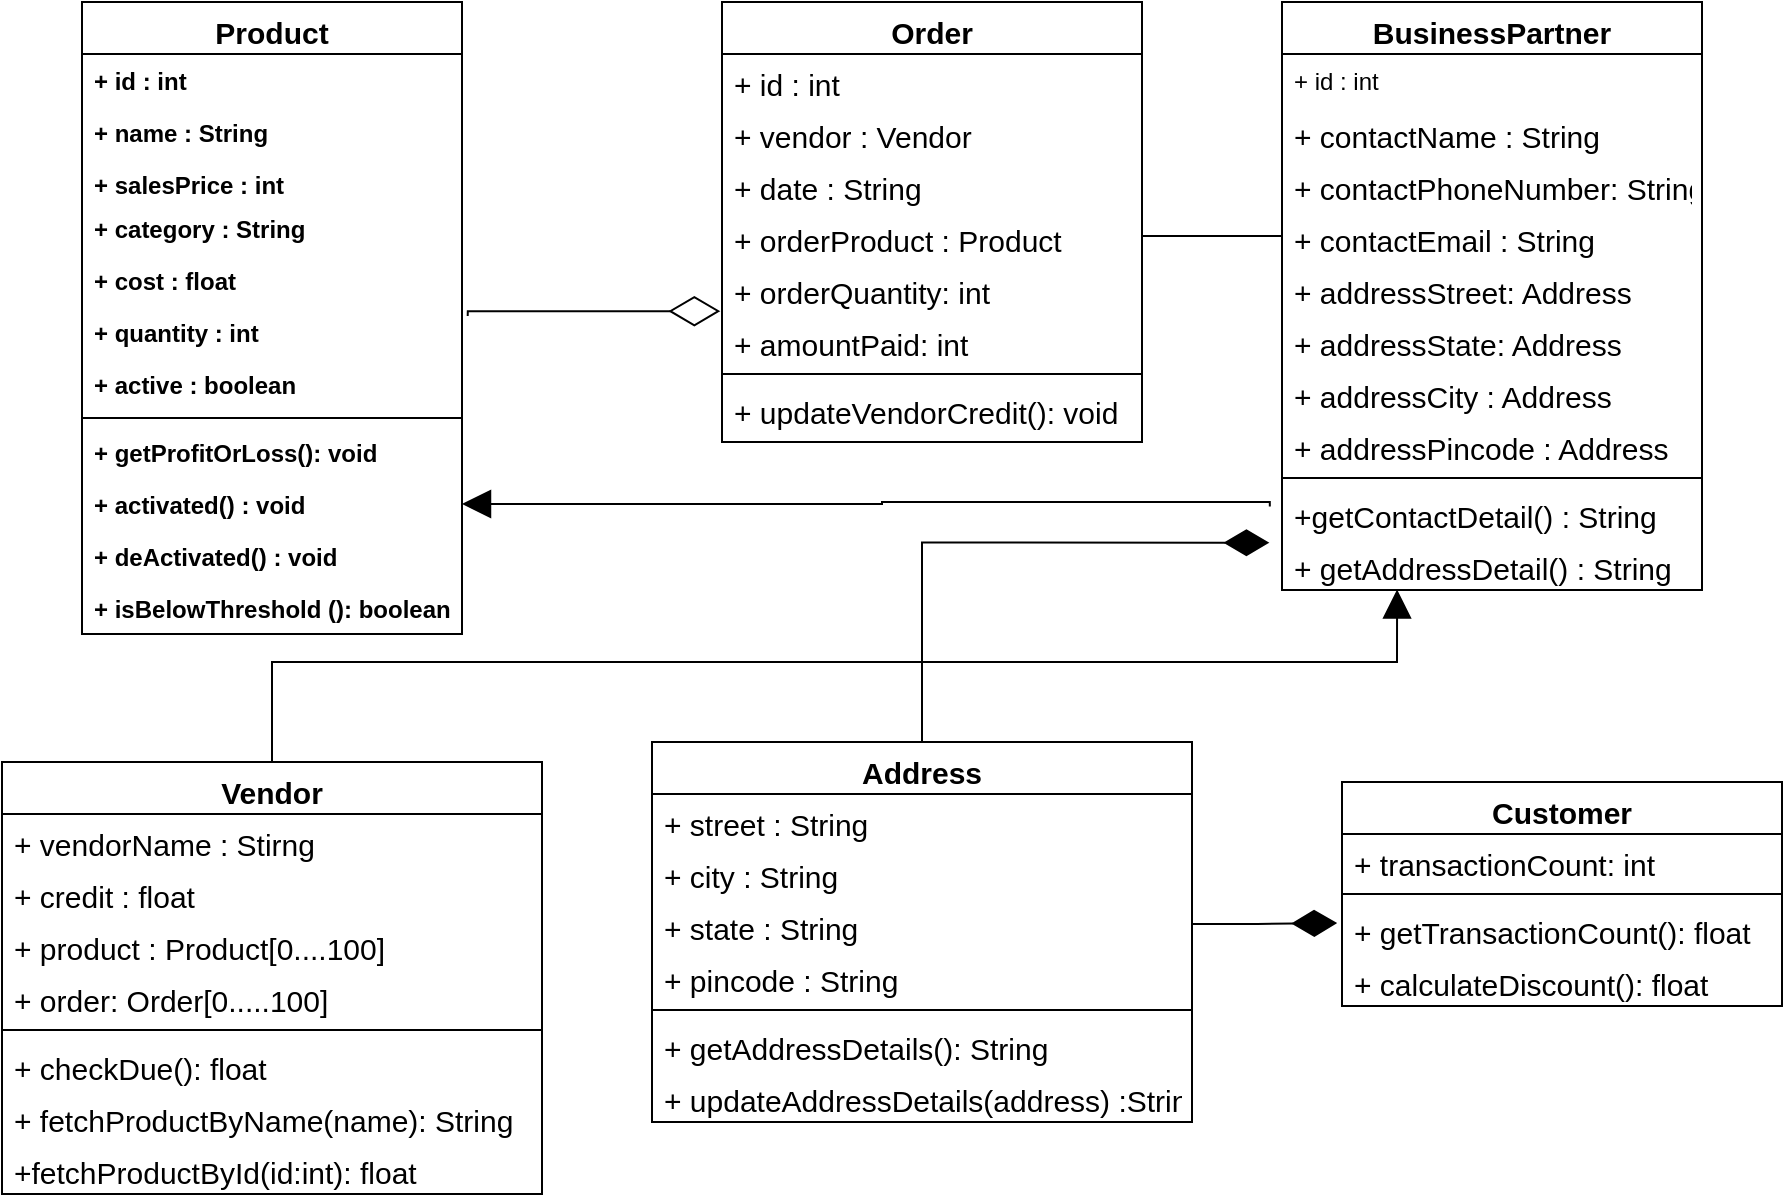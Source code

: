 <mxfile version="17.1.3" type="device"><diagram id="C5RBs43oDa-KdzZeNtuy" name="Page-1"><mxGraphModel dx="1221" dy="644" grid="1" gridSize="10" guides="1" tooltips="1" connect="1" arrows="1" fold="1" page="1" pageScale="1" pageWidth="827" pageHeight="1169" math="0" shadow="0"><root><mxCell id="WIyWlLk6GJQsqaUBKTNV-0"/><mxCell id="WIyWlLk6GJQsqaUBKTNV-1" parent="WIyWlLk6GJQsqaUBKTNV-0"/><mxCell id="HBBl9iI9SD7iwMuxUhvq-14" style="edgeStyle=orthogonalEdgeStyle;rounded=0;orthogonalLoop=1;jettySize=auto;html=1;entryX=-0.004;entryY=0.946;entryDx=0;entryDy=0;entryPerimeter=0;fontSize=15;endArrow=diamondThin;endFill=0;startSize=11;endSize=23;targetPerimeterSpacing=15;sourcePerimeterSpacing=21;exitX=1.015;exitY=0.192;exitDx=0;exitDy=0;exitPerimeter=0;" edge="1" parent="WIyWlLk6GJQsqaUBKTNV-1" source="Hgo_I5OkshNHhgk1caEc-154" target="Hgo_I5OkshNHhgk1caEc-165"><mxGeometry relative="1" as="geometry"><Array as="points"><mxPoint x="463" y="185"/></Array></mxGeometry></mxCell><mxCell id="Hgo_I5OkshNHhgk1caEc-5" value="Product" style="swimlane;fontStyle=1;align=center;verticalAlign=top;childLayout=stackLayout;horizontal=1;startSize=26;horizontalStack=0;resizeParent=1;resizeParentMax=0;resizeLast=0;collapsible=1;marginBottom=0;fontSize=15;" parent="WIyWlLk6GJQsqaUBKTNV-1" vertex="1"><mxGeometry x="270" y="30" width="190" height="316" as="geometry"/></mxCell><mxCell id="Hgo_I5OkshNHhgk1caEc-9" value="+ id : int" style="text;strokeColor=none;fillColor=none;align=left;verticalAlign=top;spacingLeft=4;spacingRight=4;overflow=hidden;rotatable=0;points=[[0,0.5],[1,0.5]];portConstraint=eastwest;fontStyle=1" parent="Hgo_I5OkshNHhgk1caEc-5" vertex="1"><mxGeometry y="26" width="190" height="26" as="geometry"/></mxCell><mxCell id="Hgo_I5OkshNHhgk1caEc-149" value="+ name : String" style="text;strokeColor=none;fillColor=none;align=left;verticalAlign=top;spacingLeft=4;spacingRight=4;overflow=hidden;rotatable=0;points=[[0,0.5],[1,0.5]];portConstraint=eastwest;fontStyle=1" parent="Hgo_I5OkshNHhgk1caEc-5" vertex="1"><mxGeometry y="52" width="190" height="26" as="geometry"/></mxCell><mxCell id="Hgo_I5OkshNHhgk1caEc-10" value="+ salesPrice : int" style="text;strokeColor=none;fillColor=none;align=left;verticalAlign=top;spacingLeft=4;spacingRight=4;overflow=hidden;rotatable=0;points=[[0,0.5],[1,0.5]];portConstraint=eastwest;fontStyle=1" parent="Hgo_I5OkshNHhgk1caEc-5" vertex="1"><mxGeometry y="78" width="190" height="22" as="geometry"/></mxCell><mxCell id="Hgo_I5OkshNHhgk1caEc-11" value="+ category : String" style="text;strokeColor=none;fillColor=none;align=left;verticalAlign=top;spacingLeft=4;spacingRight=4;overflow=hidden;rotatable=0;points=[[0,0.5],[1,0.5]];portConstraint=eastwest;fontStyle=1" parent="Hgo_I5OkshNHhgk1caEc-5" vertex="1"><mxGeometry y="100" width="190" height="26" as="geometry"/></mxCell><mxCell id="Hgo_I5OkshNHhgk1caEc-6" value="+ cost : float" style="text;strokeColor=none;fillColor=none;align=left;verticalAlign=top;spacingLeft=4;spacingRight=4;overflow=hidden;rotatable=0;points=[[0,0.5],[1,0.5]];portConstraint=eastwest;fontStyle=1" parent="Hgo_I5OkshNHhgk1caEc-5" vertex="1"><mxGeometry y="126" width="190" height="26" as="geometry"/></mxCell><mxCell id="Hgo_I5OkshNHhgk1caEc-154" value="+ quantity : int    " style="text;strokeColor=none;fillColor=none;align=left;verticalAlign=top;spacingLeft=4;spacingRight=4;overflow=hidden;rotatable=0;points=[[0,0.5],[1,0.5]];portConstraint=eastwest;fontStyle=1" parent="Hgo_I5OkshNHhgk1caEc-5" vertex="1"><mxGeometry y="152" width="190" height="26" as="geometry"/></mxCell><mxCell id="Hgo_I5OkshNHhgk1caEc-153" value="+ active : boolean" style="text;strokeColor=none;fillColor=none;align=left;verticalAlign=top;spacingLeft=4;spacingRight=4;overflow=hidden;rotatable=0;points=[[0,0.5],[1,0.5]];portConstraint=eastwest;fontStyle=1" parent="Hgo_I5OkshNHhgk1caEc-5" vertex="1"><mxGeometry y="178" width="190" height="26" as="geometry"/></mxCell><mxCell id="Hgo_I5OkshNHhgk1caEc-7" value="" style="line;strokeWidth=1;fillColor=none;align=left;verticalAlign=middle;spacingTop=-1;spacingLeft=3;spacingRight=3;rotatable=0;labelPosition=right;points=[];portConstraint=eastwest;" parent="Hgo_I5OkshNHhgk1caEc-5" vertex="1"><mxGeometry y="204" width="190" height="8" as="geometry"/></mxCell><mxCell id="Hgo_I5OkshNHhgk1caEc-12" value="+ getProfitOrLoss(): void" style="text;strokeColor=none;fillColor=none;align=left;verticalAlign=top;spacingLeft=4;spacingRight=4;overflow=hidden;rotatable=0;points=[[0,0.5],[1,0.5]];portConstraint=eastwest;fontStyle=1" parent="Hgo_I5OkshNHhgk1caEc-5" vertex="1"><mxGeometry y="212" width="190" height="26" as="geometry"/></mxCell><mxCell id="Hgo_I5OkshNHhgk1caEc-8" value="+ activated() : void" style="text;strokeColor=none;fillColor=none;align=left;verticalAlign=top;spacingLeft=4;spacingRight=4;overflow=hidden;rotatable=0;points=[[0,0.5],[1,0.5]];portConstraint=eastwest;fontStyle=1" parent="Hgo_I5OkshNHhgk1caEc-5" vertex="1"><mxGeometry y="238" width="190" height="26" as="geometry"/></mxCell><mxCell id="Hgo_I5OkshNHhgk1caEc-13" value="+ deActivated() : void" style="text;strokeColor=none;fillColor=none;align=left;verticalAlign=top;spacingLeft=4;spacingRight=4;overflow=hidden;rotatable=0;points=[[0,0.5],[1,0.5]];portConstraint=eastwest;fontStyle=1" parent="Hgo_I5OkshNHhgk1caEc-5" vertex="1"><mxGeometry y="264" width="190" height="26" as="geometry"/></mxCell><mxCell id="Hgo_I5OkshNHhgk1caEc-155" value="+ isBelowThreshold (): boolean" style="text;strokeColor=none;fillColor=none;align=left;verticalAlign=top;spacingLeft=4;spacingRight=4;overflow=hidden;rotatable=0;points=[[0,0.5],[1,0.5]];portConstraint=eastwest;fontStyle=1" parent="Hgo_I5OkshNHhgk1caEc-5" vertex="1"><mxGeometry y="290" width="190" height="26" as="geometry"/></mxCell><mxCell id="Hgo_I5OkshNHhgk1caEc-159" value="Order" style="swimlane;fontStyle=1;align=center;verticalAlign=top;childLayout=stackLayout;horizontal=1;startSize=26;horizontalStack=0;resizeParent=1;resizeParentMax=0;resizeLast=0;collapsible=1;marginBottom=0;fontSize=15;" parent="WIyWlLk6GJQsqaUBKTNV-1" vertex="1"><mxGeometry x="590" y="30" width="210" height="220" as="geometry"/></mxCell><mxCell id="Hgo_I5OkshNHhgk1caEc-160" value="+ id : int" style="text;strokeColor=none;fillColor=none;align=left;verticalAlign=top;spacingLeft=4;spacingRight=4;overflow=hidden;rotatable=0;points=[[0,0.5],[1,0.5]];portConstraint=eastwest;fontSize=15;" parent="Hgo_I5OkshNHhgk1caEc-159" vertex="1"><mxGeometry y="26" width="210" height="26" as="geometry"/></mxCell><mxCell id="Hgo_I5OkshNHhgk1caEc-168" value="+ vendor : Vendor                            " style="text;strokeColor=none;fillColor=none;align=left;verticalAlign=top;spacingLeft=4;spacingRight=4;overflow=hidden;rotatable=0;points=[[0,0.5],[1,0.5]];portConstraint=eastwest;fontSize=15;" parent="Hgo_I5OkshNHhgk1caEc-159" vertex="1"><mxGeometry y="52" width="210" height="26" as="geometry"/></mxCell><mxCell id="Hgo_I5OkshNHhgk1caEc-167" value="+ date : String    " style="text;strokeColor=none;fillColor=none;align=left;verticalAlign=top;spacingLeft=4;spacingRight=4;overflow=hidden;rotatable=0;points=[[0,0.5],[1,0.5]];portConstraint=eastwest;fontSize=15;" parent="Hgo_I5OkshNHhgk1caEc-159" vertex="1"><mxGeometry y="78" width="210" height="26" as="geometry"/></mxCell><mxCell id="Hgo_I5OkshNHhgk1caEc-166" value="+ orderProduct : Product" style="text;strokeColor=none;fillColor=none;align=left;verticalAlign=top;spacingLeft=4;spacingRight=4;overflow=hidden;rotatable=0;points=[[0,0.5],[1,0.5]];portConstraint=eastwest;fontSize=15;" parent="Hgo_I5OkshNHhgk1caEc-159" vertex="1"><mxGeometry y="104" width="210" height="26" as="geometry"/></mxCell><mxCell id="Hgo_I5OkshNHhgk1caEc-165" value="+ orderQuantity: int" style="text;strokeColor=none;fillColor=none;align=left;verticalAlign=top;spacingLeft=4;spacingRight=4;overflow=hidden;rotatable=0;points=[[0,0.5],[1,0.5]];portConstraint=eastwest;fontSize=15;" parent="Hgo_I5OkshNHhgk1caEc-159" vertex="1"><mxGeometry y="130" width="210" height="26" as="geometry"/></mxCell><mxCell id="Hgo_I5OkshNHhgk1caEc-164" value="+ amountPaid: int" style="text;strokeColor=none;fillColor=none;align=left;verticalAlign=top;spacingLeft=4;spacingRight=4;overflow=hidden;rotatable=0;points=[[0,0.5],[1,0.5]];portConstraint=eastwest;fontSize=15;" parent="Hgo_I5OkshNHhgk1caEc-159" vertex="1"><mxGeometry y="156" width="210" height="26" as="geometry"/></mxCell><mxCell id="Hgo_I5OkshNHhgk1caEc-161" value="" style="line;strokeWidth=1;fillColor=none;align=left;verticalAlign=middle;spacingTop=-1;spacingLeft=3;spacingRight=3;rotatable=0;labelPosition=right;points=[];portConstraint=eastwest;fontSize=15;" parent="Hgo_I5OkshNHhgk1caEc-159" vertex="1"><mxGeometry y="182" width="210" height="8" as="geometry"/></mxCell><mxCell id="Hgo_I5OkshNHhgk1caEc-162" value="+ updateVendorCredit(): void" style="text;strokeColor=none;fillColor=none;align=left;verticalAlign=top;spacingLeft=4;spacingRight=4;overflow=hidden;rotatable=0;points=[[0,0.5],[1,0.5]];portConstraint=eastwest;fontSize=15;" parent="Hgo_I5OkshNHhgk1caEc-159" vertex="1"><mxGeometry y="190" width="210" height="30" as="geometry"/></mxCell><mxCell id="HBBl9iI9SD7iwMuxUhvq-16" style="edgeStyle=orthogonalEdgeStyle;rounded=0;orthogonalLoop=1;jettySize=auto;html=1;entryX=0.274;entryY=0.992;entryDx=0;entryDy=0;entryPerimeter=0;fontSize=15;endArrow=block;endFill=1;startSize=11;endSize=12;sourcePerimeterSpacing=21;targetPerimeterSpacing=15;exitX=0.5;exitY=0;exitDx=0;exitDy=0;" edge="1" parent="WIyWlLk6GJQsqaUBKTNV-1" source="Hgo_I5OkshNHhgk1caEc-170" target="HBBl9iI9SD7iwMuxUhvq-11"><mxGeometry relative="1" as="geometry"><Array as="points"><mxPoint x="365" y="360"/><mxPoint x="928" y="360"/></Array></mxGeometry></mxCell><mxCell id="Hgo_I5OkshNHhgk1caEc-170" value="Vendor" style="swimlane;fontStyle=1;align=center;verticalAlign=top;childLayout=stackLayout;horizontal=1;startSize=26;horizontalStack=0;resizeParent=1;resizeParentMax=0;resizeLast=0;collapsible=1;marginBottom=0;fontSize=15;" parent="WIyWlLk6GJQsqaUBKTNV-1" vertex="1"><mxGeometry x="230" y="410" width="270" height="216" as="geometry"/></mxCell><mxCell id="Hgo_I5OkshNHhgk1caEc-171" value="+ vendorName : Stirng" style="text;strokeColor=none;fillColor=none;align=left;verticalAlign=top;spacingLeft=4;spacingRight=4;overflow=hidden;rotatable=0;points=[[0,0.5],[1,0.5]];portConstraint=eastwest;fontSize=15;" parent="Hgo_I5OkshNHhgk1caEc-170" vertex="1"><mxGeometry y="26" width="270" height="26" as="geometry"/></mxCell><mxCell id="Hgo_I5OkshNHhgk1caEc-176" value="+ credit : float" style="text;strokeColor=none;fillColor=none;align=left;verticalAlign=top;spacingLeft=4;spacingRight=4;overflow=hidden;rotatable=0;points=[[0,0.5],[1,0.5]];portConstraint=eastwest;fontSize=15;" parent="Hgo_I5OkshNHhgk1caEc-170" vertex="1"><mxGeometry y="52" width="270" height="26" as="geometry"/></mxCell><mxCell id="Hgo_I5OkshNHhgk1caEc-175" value="+ product : Product[0....100]" style="text;strokeColor=none;fillColor=none;align=left;verticalAlign=top;spacingLeft=4;spacingRight=4;overflow=hidden;rotatable=0;points=[[0,0.5],[1,0.5]];portConstraint=eastwest;fontSize=15;" parent="Hgo_I5OkshNHhgk1caEc-170" vertex="1"><mxGeometry y="78" width="270" height="26" as="geometry"/></mxCell><mxCell id="Hgo_I5OkshNHhgk1caEc-174" value="+ order: Order[0.....100]" style="text;strokeColor=none;fillColor=none;align=left;verticalAlign=top;spacingLeft=4;spacingRight=4;overflow=hidden;rotatable=0;points=[[0,0.5],[1,0.5]];portConstraint=eastwest;fontSize=15;" parent="Hgo_I5OkshNHhgk1caEc-170" vertex="1"><mxGeometry y="104" width="270" height="26" as="geometry"/></mxCell><mxCell id="Hgo_I5OkshNHhgk1caEc-172" value="" style="line;strokeWidth=1;fillColor=none;align=left;verticalAlign=middle;spacingTop=-1;spacingLeft=3;spacingRight=3;rotatable=0;labelPosition=right;points=[];portConstraint=eastwest;fontSize=15;" parent="Hgo_I5OkshNHhgk1caEc-170" vertex="1"><mxGeometry y="130" width="270" height="8" as="geometry"/></mxCell><mxCell id="Hgo_I5OkshNHhgk1caEc-173" value="+ checkDue(): float" style="text;strokeColor=none;fillColor=none;align=left;verticalAlign=top;spacingLeft=4;spacingRight=4;overflow=hidden;rotatable=0;points=[[0,0.5],[1,0.5]];portConstraint=eastwest;fontSize=15;" parent="Hgo_I5OkshNHhgk1caEc-170" vertex="1"><mxGeometry y="138" width="270" height="26" as="geometry"/></mxCell><mxCell id="Hgo_I5OkshNHhgk1caEc-178" value="+ fetchProductByName(name): String" style="text;strokeColor=none;fillColor=none;align=left;verticalAlign=top;spacingLeft=4;spacingRight=4;overflow=hidden;rotatable=0;points=[[0,0.5],[1,0.5]];portConstraint=eastwest;fontSize=15;" parent="Hgo_I5OkshNHhgk1caEc-170" vertex="1"><mxGeometry y="164" width="270" height="26" as="geometry"/></mxCell><mxCell id="Hgo_I5OkshNHhgk1caEc-177" value="+fetchProductById(id:int): float" style="text;strokeColor=none;fillColor=none;align=left;verticalAlign=top;spacingLeft=4;spacingRight=4;overflow=hidden;rotatable=0;points=[[0,0.5],[1,0.5]];portConstraint=eastwest;fontSize=15;" parent="Hgo_I5OkshNHhgk1caEc-170" vertex="1"><mxGeometry y="190" width="270" height="26" as="geometry"/></mxCell><mxCell id="HBBl9iI9SD7iwMuxUhvq-25" style="edgeStyle=orthogonalEdgeStyle;rounded=0;orthogonalLoop=1;jettySize=auto;html=1;entryX=-0.03;entryY=0.09;entryDx=0;entryDy=0;entryPerimeter=0;fontSize=15;endArrow=diamondThin;endFill=1;startSize=11;endSize=20;sourcePerimeterSpacing=21;targetPerimeterSpacing=15;exitX=0.5;exitY=0;exitDx=0;exitDy=0;" edge="1" parent="WIyWlLk6GJQsqaUBKTNV-1" source="Hgo_I5OkshNHhgk1caEc-179" target="HBBl9iI9SD7iwMuxUhvq-11"><mxGeometry relative="1" as="geometry"/></mxCell><mxCell id="Hgo_I5OkshNHhgk1caEc-179" value="Address" style="swimlane;fontStyle=1;align=center;verticalAlign=top;childLayout=stackLayout;horizontal=1;startSize=26;horizontalStack=0;resizeParent=1;resizeParentMax=0;resizeLast=0;collapsible=1;marginBottom=0;fontSize=15;" parent="WIyWlLk6GJQsqaUBKTNV-1" vertex="1"><mxGeometry x="555" y="400" width="270" height="190" as="geometry"/></mxCell><mxCell id="Hgo_I5OkshNHhgk1caEc-180" value="+ street : String" style="text;strokeColor=none;fillColor=none;align=left;verticalAlign=top;spacingLeft=4;spacingRight=4;overflow=hidden;rotatable=0;points=[[0,0.5],[1,0.5]];portConstraint=eastwest;fontSize=15;" parent="Hgo_I5OkshNHhgk1caEc-179" vertex="1"><mxGeometry y="26" width="270" height="26" as="geometry"/></mxCell><mxCell id="Hgo_I5OkshNHhgk1caEc-185" value="+ city : String" style="text;strokeColor=none;fillColor=none;align=left;verticalAlign=top;spacingLeft=4;spacingRight=4;overflow=hidden;rotatable=0;points=[[0,0.5],[1,0.5]];portConstraint=eastwest;fontSize=15;" parent="Hgo_I5OkshNHhgk1caEc-179" vertex="1"><mxGeometry y="52" width="270" height="26" as="geometry"/></mxCell><mxCell id="Hgo_I5OkshNHhgk1caEc-184" value="+ state : String" style="text;strokeColor=none;fillColor=none;align=left;verticalAlign=top;spacingLeft=4;spacingRight=4;overflow=hidden;rotatable=0;points=[[0,0.5],[1,0.5]];portConstraint=eastwest;fontSize=15;" parent="Hgo_I5OkshNHhgk1caEc-179" vertex="1"><mxGeometry y="78" width="270" height="26" as="geometry"/></mxCell><mxCell id="Hgo_I5OkshNHhgk1caEc-183" value="+ pincode : String" style="text;strokeColor=none;fillColor=none;align=left;verticalAlign=top;spacingLeft=4;spacingRight=4;overflow=hidden;rotatable=0;points=[[0,0.5],[1,0.5]];portConstraint=eastwest;fontSize=15;" parent="Hgo_I5OkshNHhgk1caEc-179" vertex="1"><mxGeometry y="104" width="270" height="26" as="geometry"/></mxCell><mxCell id="Hgo_I5OkshNHhgk1caEc-181" value="" style="line;strokeWidth=1;fillColor=none;align=left;verticalAlign=middle;spacingTop=-1;spacingLeft=3;spacingRight=3;rotatable=0;labelPosition=right;points=[];portConstraint=eastwest;fontSize=15;" parent="Hgo_I5OkshNHhgk1caEc-179" vertex="1"><mxGeometry y="130" width="270" height="8" as="geometry"/></mxCell><mxCell id="Hgo_I5OkshNHhgk1caEc-182" value="+ getAddressDetails(): String" style="text;strokeColor=none;fillColor=none;align=left;verticalAlign=top;spacingLeft=4;spacingRight=4;overflow=hidden;rotatable=0;points=[[0,0.5],[1,0.5]];portConstraint=eastwest;fontSize=15;" parent="Hgo_I5OkshNHhgk1caEc-179" vertex="1"><mxGeometry y="138" width="270" height="26" as="geometry"/></mxCell><mxCell id="Hgo_I5OkshNHhgk1caEc-186" value="+ updateAddressDetails(address) :String" style="text;strokeColor=none;fillColor=none;align=left;verticalAlign=top;spacingLeft=4;spacingRight=4;overflow=hidden;rotatable=0;points=[[0,0.5],[1,0.5]];portConstraint=eastwest;fontSize=15;" parent="Hgo_I5OkshNHhgk1caEc-179" vertex="1"><mxGeometry y="164" width="270" height="26" as="geometry"/></mxCell><mxCell id="Hgo_I5OkshNHhgk1caEc-187" value="Customer" style="swimlane;fontStyle=1;align=center;verticalAlign=top;childLayout=stackLayout;horizontal=1;startSize=26;horizontalStack=0;resizeParent=1;resizeParentMax=0;resizeLast=0;collapsible=1;marginBottom=0;fontSize=15;" parent="WIyWlLk6GJQsqaUBKTNV-1" vertex="1"><mxGeometry x="900" y="420" width="220" height="112" as="geometry"/></mxCell><mxCell id="Hgo_I5OkshNHhgk1caEc-188" value="+ transactionCount: int" style="text;strokeColor=none;fillColor=none;align=left;verticalAlign=top;spacingLeft=4;spacingRight=4;overflow=hidden;rotatable=0;points=[[0,0.5],[1,0.5]];portConstraint=eastwest;fontSize=15;" parent="Hgo_I5OkshNHhgk1caEc-187" vertex="1"><mxGeometry y="26" width="220" height="26" as="geometry"/></mxCell><mxCell id="Hgo_I5OkshNHhgk1caEc-189" value="" style="line;strokeWidth=1;fillColor=none;align=left;verticalAlign=middle;spacingTop=-1;spacingLeft=3;spacingRight=3;rotatable=0;labelPosition=right;points=[];portConstraint=eastwest;fontSize=15;" parent="Hgo_I5OkshNHhgk1caEc-187" vertex="1"><mxGeometry y="52" width="220" height="8" as="geometry"/></mxCell><mxCell id="Hgo_I5OkshNHhgk1caEc-190" value="+ getTransactionCount(): float" style="text;strokeColor=none;fillColor=none;align=left;verticalAlign=top;spacingLeft=4;spacingRight=4;overflow=hidden;rotatable=0;points=[[0,0.5],[1,0.5]];portConstraint=eastwest;fontSize=15;" parent="Hgo_I5OkshNHhgk1caEc-187" vertex="1"><mxGeometry y="60" width="220" height="26" as="geometry"/></mxCell><mxCell id="Hgo_I5OkshNHhgk1caEc-191" value="+ calculateDiscount(): float" style="text;strokeColor=none;fillColor=none;align=left;verticalAlign=top;spacingLeft=4;spacingRight=4;overflow=hidden;rotatable=0;points=[[0,0.5],[1,0.5]];portConstraint=eastwest;fontSize=15;" parent="Hgo_I5OkshNHhgk1caEc-187" vertex="1"><mxGeometry y="86" width="220" height="26" as="geometry"/></mxCell><mxCell id="HBBl9iI9SD7iwMuxUhvq-0" value="BusinessPartner" style="swimlane;fontStyle=1;align=center;verticalAlign=top;childLayout=stackLayout;horizontal=1;startSize=26;horizontalStack=0;resizeParent=1;resizeParentMax=0;resizeLast=0;collapsible=1;marginBottom=0;fontSize=15;" vertex="1" parent="WIyWlLk6GJQsqaUBKTNV-1"><mxGeometry x="870" y="30" width="210" height="294" as="geometry"/></mxCell><mxCell id="HBBl9iI9SD7iwMuxUhvq-1" value="+ id : int" style="text;strokeColor=none;fillColor=none;align=left;verticalAlign=top;spacingLeft=4;spacingRight=4;overflow=hidden;rotatable=0;points=[[0,0.5],[1,0.5]];portConstraint=eastwest;" vertex="1" parent="HBBl9iI9SD7iwMuxUhvq-0"><mxGeometry y="26" width="210" height="26" as="geometry"/></mxCell><mxCell id="HBBl9iI9SD7iwMuxUhvq-10" value="+ contactName : String" style="text;strokeColor=none;fillColor=none;align=left;verticalAlign=top;spacingLeft=4;spacingRight=4;overflow=hidden;rotatable=0;points=[[0,0.5],[1,0.5]];portConstraint=eastwest;fontSize=15;" vertex="1" parent="HBBl9iI9SD7iwMuxUhvq-0"><mxGeometry y="52" width="210" height="26" as="geometry"/></mxCell><mxCell id="HBBl9iI9SD7iwMuxUhvq-9" value="+ contactPhoneNumber: String" style="text;strokeColor=none;fillColor=none;align=left;verticalAlign=top;spacingLeft=4;spacingRight=4;overflow=hidden;rotatable=0;points=[[0,0.5],[1,0.5]];portConstraint=eastwest;fontSize=15;" vertex="1" parent="HBBl9iI9SD7iwMuxUhvq-0"><mxGeometry y="78" width="210" height="26" as="geometry"/></mxCell><mxCell id="HBBl9iI9SD7iwMuxUhvq-8" value="+ contactEmail : String" style="text;strokeColor=none;fillColor=none;align=left;verticalAlign=top;spacingLeft=4;spacingRight=4;overflow=hidden;rotatable=0;points=[[0,0.5],[1,0.5]];portConstraint=eastwest;fontSize=15;" vertex="1" parent="HBBl9iI9SD7iwMuxUhvq-0"><mxGeometry y="104" width="210" height="26" as="geometry"/></mxCell><mxCell id="HBBl9iI9SD7iwMuxUhvq-7" value="+ addressStreet: Address" style="text;strokeColor=none;fillColor=none;align=left;verticalAlign=top;spacingLeft=4;spacingRight=4;overflow=hidden;rotatable=0;points=[[0,0.5],[1,0.5]];portConstraint=eastwest;fontSize=15;" vertex="1" parent="HBBl9iI9SD7iwMuxUhvq-0"><mxGeometry y="130" width="210" height="26" as="geometry"/></mxCell><mxCell id="HBBl9iI9SD7iwMuxUhvq-6" value="+ addressState: Address" style="text;strokeColor=none;fillColor=none;align=left;verticalAlign=top;spacingLeft=4;spacingRight=4;overflow=hidden;rotatable=0;points=[[0,0.5],[1,0.5]];portConstraint=eastwest;fontSize=15;" vertex="1" parent="HBBl9iI9SD7iwMuxUhvq-0"><mxGeometry y="156" width="210" height="26" as="geometry"/></mxCell><mxCell id="HBBl9iI9SD7iwMuxUhvq-5" value="+ addressCity : Address" style="text;strokeColor=none;fillColor=none;align=left;verticalAlign=top;spacingLeft=4;spacingRight=4;overflow=hidden;rotatable=0;points=[[0,0.5],[1,0.5]];portConstraint=eastwest;fontSize=15;" vertex="1" parent="HBBl9iI9SD7iwMuxUhvq-0"><mxGeometry y="182" width="210" height="26" as="geometry"/></mxCell><mxCell id="HBBl9iI9SD7iwMuxUhvq-4" value="+ addressPincode : Address" style="text;strokeColor=none;fillColor=none;align=left;verticalAlign=top;spacingLeft=4;spacingRight=4;overflow=hidden;rotatable=0;points=[[0,0.5],[1,0.5]];portConstraint=eastwest;fontSize=15;" vertex="1" parent="HBBl9iI9SD7iwMuxUhvq-0"><mxGeometry y="208" width="210" height="26" as="geometry"/></mxCell><mxCell id="HBBl9iI9SD7iwMuxUhvq-2" value="" style="line;strokeWidth=1;fillColor=none;align=left;verticalAlign=middle;spacingTop=-1;spacingLeft=3;spacingRight=3;rotatable=0;labelPosition=right;points=[];portConstraint=eastwest;" vertex="1" parent="HBBl9iI9SD7iwMuxUhvq-0"><mxGeometry y="234" width="210" height="8" as="geometry"/></mxCell><mxCell id="HBBl9iI9SD7iwMuxUhvq-3" value="+getContactDetail() : String" style="text;strokeColor=none;fillColor=none;align=left;verticalAlign=top;spacingLeft=4;spacingRight=4;overflow=hidden;rotatable=0;points=[[0,0.5],[1,0.5]];portConstraint=eastwest;fontSize=15;" vertex="1" parent="HBBl9iI9SD7iwMuxUhvq-0"><mxGeometry y="242" width="210" height="26" as="geometry"/></mxCell><mxCell id="HBBl9iI9SD7iwMuxUhvq-11" value="+ getAddressDetail() : String" style="text;strokeColor=none;fillColor=none;align=left;verticalAlign=top;spacingLeft=4;spacingRight=4;overflow=hidden;rotatable=0;points=[[0,0.5],[1,0.5]];portConstraint=eastwest;fontSize=15;" vertex="1" parent="HBBl9iI9SD7iwMuxUhvq-0"><mxGeometry y="268" width="210" height="26" as="geometry"/></mxCell><mxCell id="HBBl9iI9SD7iwMuxUhvq-13" value="" style="endArrow=none;html=1;rounded=0;fontSize=15;entryX=1;entryY=0.5;entryDx=0;entryDy=0;exitX=0;exitY=0.5;exitDx=0;exitDy=0;" edge="1" parent="WIyWlLk6GJQsqaUBKTNV-1" source="HBBl9iI9SD7iwMuxUhvq-8" target="Hgo_I5OkshNHhgk1caEc-166"><mxGeometry width="50" height="50" relative="1" as="geometry"><mxPoint x="560" y="10" as="sourcePoint"/><mxPoint x="610" y="-40" as="targetPoint"/><Array as="points"/></mxGeometry></mxCell><mxCell id="HBBl9iI9SD7iwMuxUhvq-15" style="edgeStyle=orthogonalEdgeStyle;rounded=0;orthogonalLoop=1;jettySize=auto;html=1;entryX=1;entryY=0.5;entryDx=0;entryDy=0;fontSize=15;endArrow=block;endFill=1;startSize=11;endSize=12;sourcePerimeterSpacing=21;targetPerimeterSpacing=15;exitX=-0.029;exitY=0.392;exitDx=0;exitDy=0;exitPerimeter=0;" edge="1" parent="WIyWlLk6GJQsqaUBKTNV-1" source="HBBl9iI9SD7iwMuxUhvq-3" target="Hgo_I5OkshNHhgk1caEc-8"><mxGeometry relative="1" as="geometry"><Array as="points"><mxPoint x="864" y="280"/><mxPoint x="670" y="280"/></Array></mxGeometry></mxCell><mxCell id="HBBl9iI9SD7iwMuxUhvq-24" style="edgeStyle=orthogonalEdgeStyle;rounded=0;orthogonalLoop=1;jettySize=auto;html=1;entryX=-0.011;entryY=0.406;entryDx=0;entryDy=0;entryPerimeter=0;fontSize=15;endArrow=diamondThin;endFill=1;startSize=11;endSize=20;sourcePerimeterSpacing=21;targetPerimeterSpacing=15;exitX=1;exitY=0.5;exitDx=0;exitDy=0;" edge="1" parent="WIyWlLk6GJQsqaUBKTNV-1" source="Hgo_I5OkshNHhgk1caEc-184" target="Hgo_I5OkshNHhgk1caEc-190"><mxGeometry relative="1" as="geometry"/></mxCell></root></mxGraphModel></diagram></mxfile>